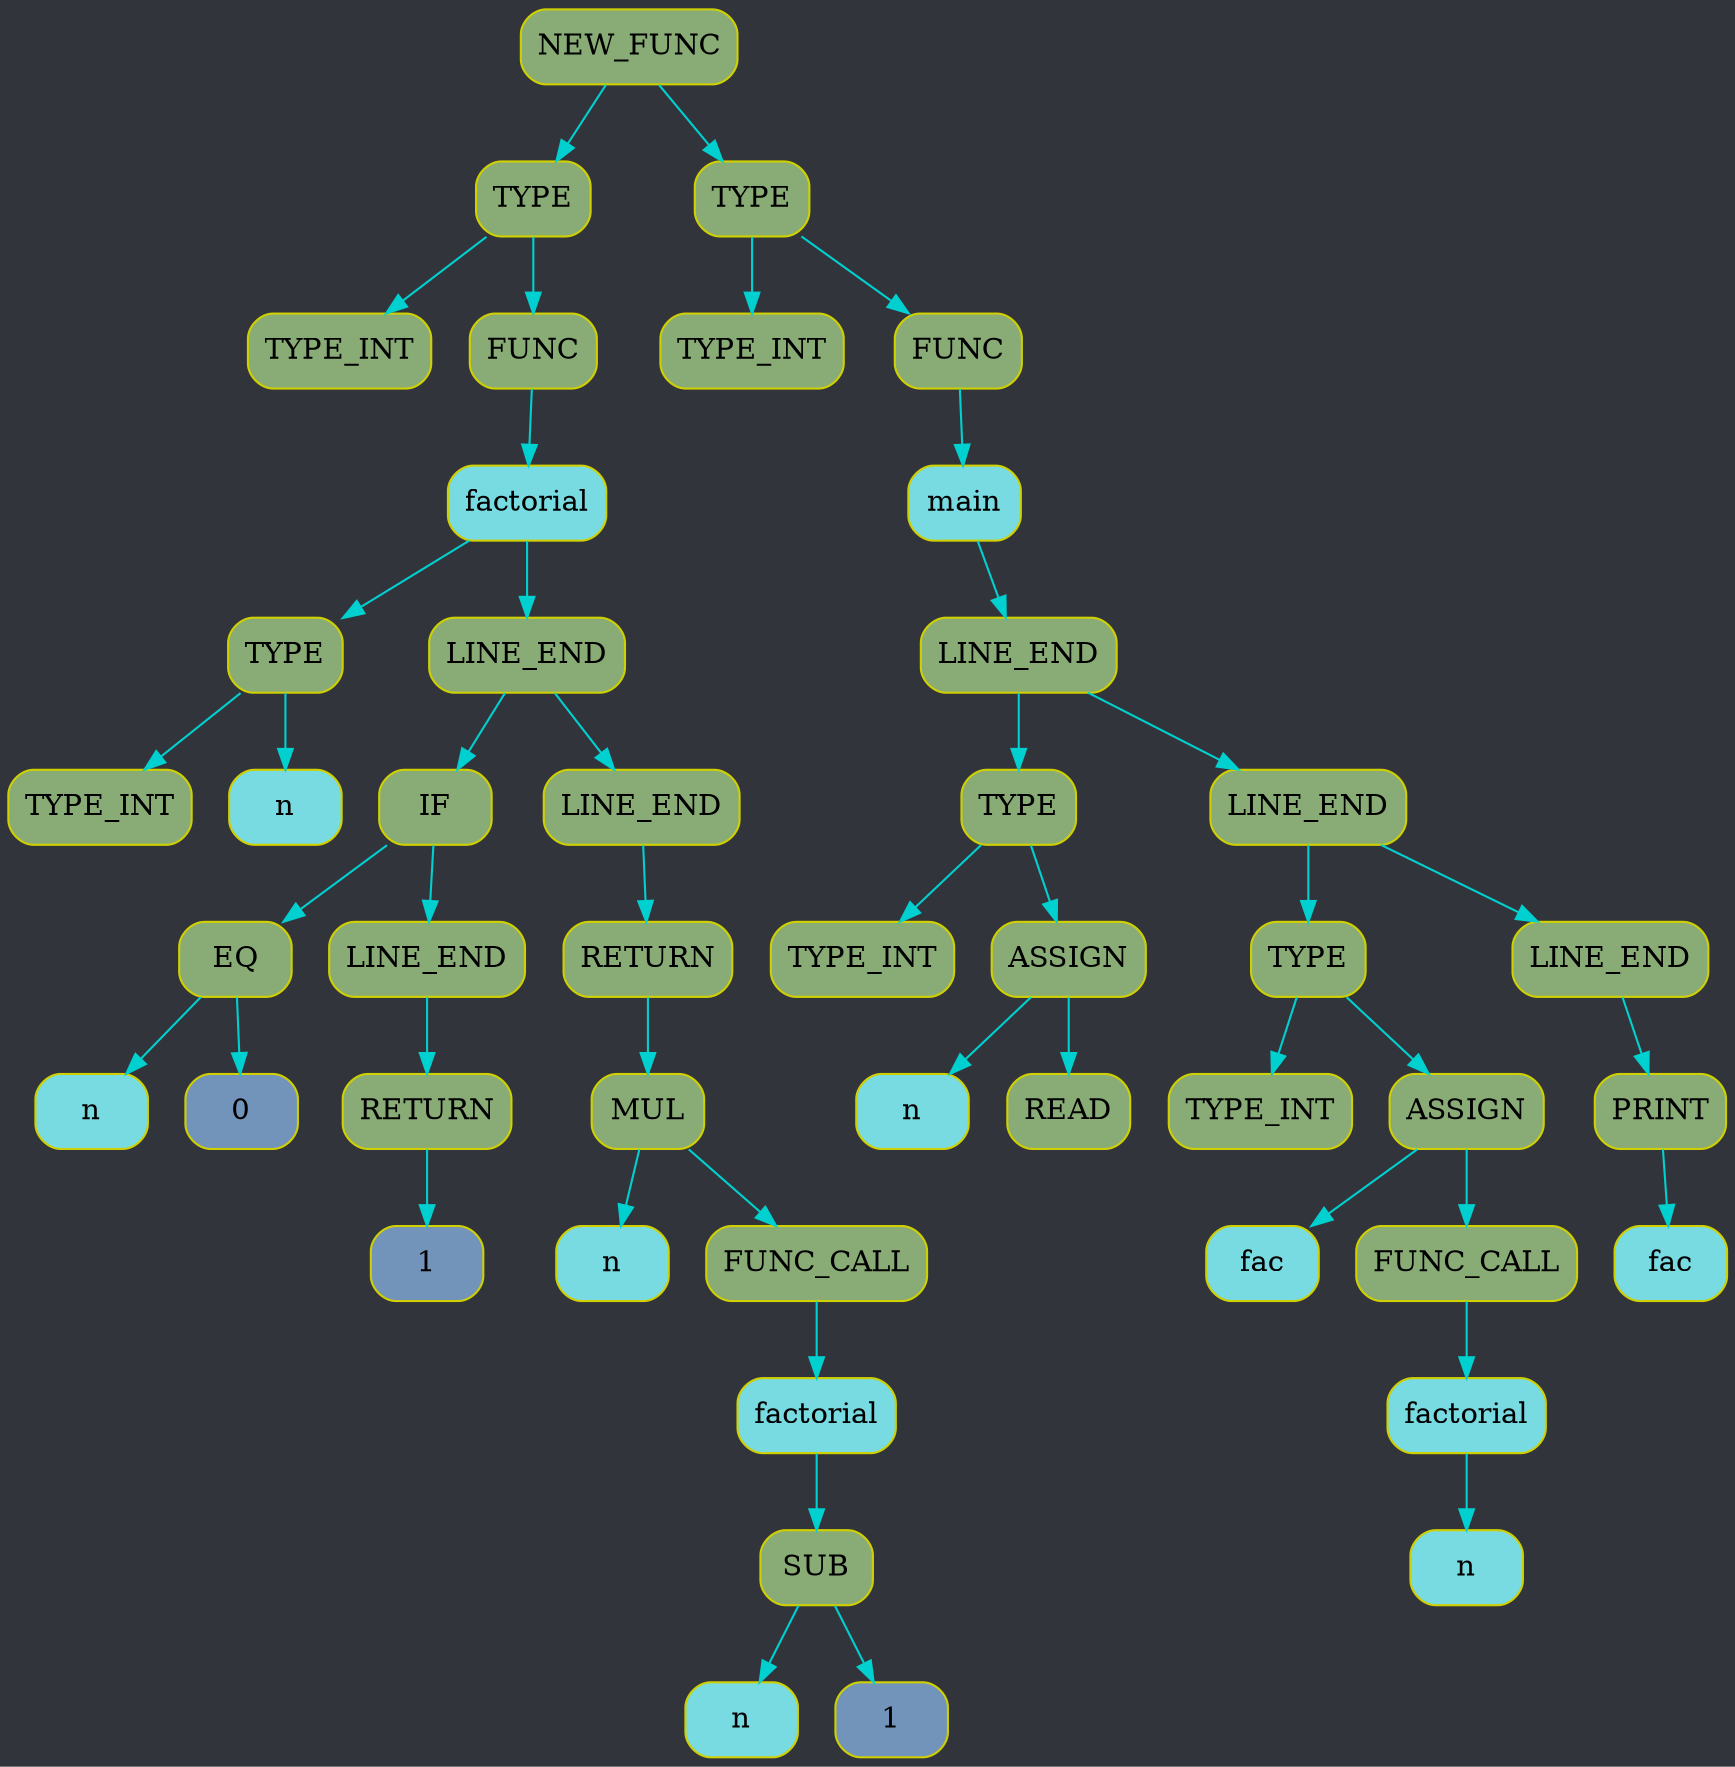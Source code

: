digraph G{
rankdir=TB;
graph [bgcolor="#31353b"];
edge[color="#00D0D0"];
node0x155707500[shape=Mrecord, style=filled, fillcolor="#89AC76", label = "NEW_FUNC", color = "#D0D000"];
node0x1557071c0[shape=Mrecord, style=filled, fillcolor="#89AC76", label = "TYPE", color = "#D0D000"];
node0x155706ad0[shape=Mrecord, style=filled, fillcolor="#89AC76", label = "TYPE_INT", color = "#D0D000"];
node0x155706b20[shape=Mrecord, style=filled, fillcolor="#89AC76", label = "FUNC", color = "#D0D000"];
node0x155706b00[shape=Mrecord, style=filled, fillcolor="#78DBE2", label = "factorial", color = "#D0D000"];
node0x155706fc0[shape=Mrecord, style=filled, fillcolor="#89AC76", label = "TYPE", color = "#D0D000"];
node0x155706f70[shape=Mrecord, style=filled, fillcolor="#89AC76", label = "TYPE_INT", color = "#D0D000"];
node0x155706fa0[shape=Mrecord, style=filled, fillcolor="#78DBE2", label = "n", color = "#D0D000"];
node0x155706fe0[shape=Mrecord, style=filled, fillcolor="#89AC76", label = "LINE_END", color = "#D0D000"];
node0x155707060[shape=Mrecord, style=filled, fillcolor="#89AC76", label = "IF", color = "#D0D000"];
node0x155706cb0[shape=Mrecord, style=filled, fillcolor="#89AC76", label = "EQ", color = "#D0D000"];
node0x155706c70[shape=Mrecord, style=filled, fillcolor="#78DBE2", label = "n", color = "#D0D000"];
node0x155706c90[shape=Mrecord, style=filled, fillcolor="#7293ba", label = "0", color = "#D0D000"];
node0x155706cd0[shape=Mrecord, style=filled, fillcolor="#89AC76", label = "LINE_END", color = "#D0D000"];
node0x155707040[shape=Mrecord, style=filled, fillcolor="#89AC76", label = "RETURN", color = "#D0D000"];
node0x155707020[shape=Mrecord, style=filled, fillcolor="#7293ba", label = "1", color = "#D0D000"];
node0x155707080[shape=Mrecord, style=filled, fillcolor="#89AC76", label = "LINE_END", color = "#D0D000"];
node0x1557071a0[shape=Mrecord, style=filled, fillcolor="#89AC76", label = "RETURN", color = "#D0D000"];
node0x155707180[shape=Mrecord, style=filled, fillcolor="#89AC76", label = "MUL", color = "#D0D000"];
node0x1557070a0[shape=Mrecord, style=filled, fillcolor="#78DBE2", label = "n", color = "#D0D000"];
node0x155707160[shape=Mrecord, style=filled, fillcolor="#89AC76", label = "FUNC_CALL", color = "#D0D000"];
node0x1557070d0[shape=Mrecord, style=filled, fillcolor="#78DBE2", label = "factorial", color = "#D0D000"];
node0x155707140[shape=Mrecord, style=filled, fillcolor="#89AC76", label = "SUB", color = "#D0D000"];
node0x155707100[shape=Mrecord, style=filled, fillcolor="#78DBE2", label = "n", color = "#D0D000"];
node0x155707120[shape=Mrecord, style=filled, fillcolor="#7293ba", label = "1", color = "#D0D000"];
node0x1557074e0[shape=Mrecord, style=filled, fillcolor="#89AC76", label = "TYPE", color = "#D0D000"];
node0x155707200[shape=Mrecord, style=filled, fillcolor="#89AC76", label = "TYPE_INT", color = "#D0D000"];
node0x155707250[shape=Mrecord, style=filled, fillcolor="#89AC76", label = "FUNC", color = "#D0D000"];
node0x155707230[shape=Mrecord, style=filled, fillcolor="#78DBE2", label = "main", color = "#D0D000"];
node0x155707270[shape=Mrecord, style=filled, fillcolor="#89AC76", label = "LINE_END", color = "#D0D000"];
node0x155707320[shape=Mrecord, style=filled, fillcolor="#89AC76", label = "TYPE", color = "#D0D000"];
node0x155707290[shape=Mrecord, style=filled, fillcolor="#89AC76", label = "TYPE_INT", color = "#D0D000"];
node0x155707300[shape=Mrecord, style=filled, fillcolor="#89AC76", label = "ASSIGN", color = "#D0D000"];
node0x1557072c0[shape=Mrecord, style=filled, fillcolor="#78DBE2", label = "n", color = "#D0D000"];
node0x1557072e0[shape=Mrecord, style=filled, fillcolor="#89AC76", label = "READ", color = "#D0D000"];
node0x155707340[shape=Mrecord, style=filled, fillcolor="#89AC76", label = "LINE_END", color = "#D0D000"];
node0x155707450[shape=Mrecord, style=filled, fillcolor="#89AC76", label = "TYPE", color = "#D0D000"];
node0x155707360[shape=Mrecord, style=filled, fillcolor="#89AC76", label = "TYPE_INT", color = "#D0D000"];
node0x155707430[shape=Mrecord, style=filled, fillcolor="#89AC76", label = "ASSIGN", color = "#D0D000"];
node0x1557073a0[shape=Mrecord, style=filled, fillcolor="#78DBE2", label = "fac", color = "#D0D000"];
node0x155707410[shape=Mrecord, style=filled, fillcolor="#89AC76", label = "FUNC_CALL", color = "#D0D000"];
node0x1557073c0[shape=Mrecord, style=filled, fillcolor="#78DBE2", label = "factorial", color = "#D0D000"];
node0x1557073f0[shape=Mrecord, style=filled, fillcolor="#78DBE2", label = "n", color = "#D0D000"];
node0x155707470[shape=Mrecord, style=filled, fillcolor="#89AC76", label = "LINE_END", color = "#D0D000"];
node0x1557074c0[shape=Mrecord, style=filled, fillcolor="#89AC76", label = "PRINT", color = "#D0D000"];
node0x1557074a0[shape=Mrecord, style=filled, fillcolor="#78DBE2", label = "fac", color = "#D0D000"];
node0x155707500;
node0x155707500->node0x1557071c0;
node0x1557071c0->node0x155706ad0;


node0x1557071c0->node0x155706b20;
node0x155706b20->node0x155706b00;
node0x155706b00->node0x155706fc0;
node0x155706fc0->node0x155706f70;


node0x155706fc0->node0x155706fa0;


node0x155706b00->node0x155706fe0;
node0x155706fe0->node0x155707060;
node0x155707060->node0x155706cb0;
node0x155706cb0->node0x155706c70;


node0x155706cb0->node0x155706c90;


node0x155707060->node0x155706cd0;
node0x155706cd0->node0x155707040;
node0x155707040->node0x155707020;




node0x155706fe0->node0x155707080;
node0x155707080->node0x1557071a0;
node0x1557071a0->node0x155707180;
node0x155707180->node0x1557070a0;


node0x155707180->node0x155707160;
node0x155707160->node0x1557070d0;
node0x1557070d0->node0x155707140;
node0x155707140->node0x155707100;


node0x155707140->node0x155707120;







node0x155707500->node0x1557074e0;
node0x1557074e0->node0x155707200;


node0x1557074e0->node0x155707250;
node0x155707250->node0x155707230;

node0x155707230->node0x155707270;
node0x155707270->node0x155707320;
node0x155707320->node0x155707290;


node0x155707320->node0x155707300;
node0x155707300->node0x1557072c0;


node0x155707300->node0x1557072e0;


node0x155707270->node0x155707340;
node0x155707340->node0x155707450;
node0x155707450->node0x155707360;


node0x155707450->node0x155707430;
node0x155707430->node0x1557073a0;


node0x155707430->node0x155707410;
node0x155707410->node0x1557073c0;
node0x1557073c0->node0x1557073f0;




node0x155707340->node0x155707470;
node0x155707470->node0x1557074c0;
node0x1557074c0->node0x1557074a0;






}
